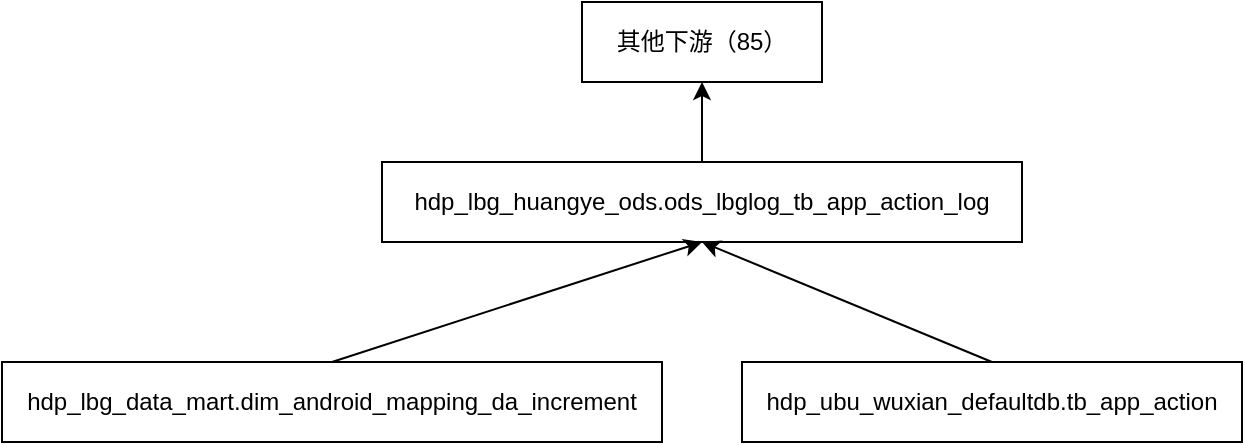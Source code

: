 <mxfile version="20.7.4" type="github">
  <diagram id="ytJ8lXgt14j2ddaneSC4" name="第 1 页">
    <mxGraphModel dx="1434" dy="771" grid="1" gridSize="10" guides="1" tooltips="1" connect="1" arrows="1" fold="1" page="1" pageScale="1" pageWidth="827" pageHeight="1169" math="0" shadow="0">
      <root>
        <mxCell id="0" />
        <mxCell id="1" parent="0" />
        <mxCell id="tu7SV1_enYNrRqPCFXD3-8" style="edgeStyle=none;rounded=0;orthogonalLoop=1;jettySize=auto;html=1;exitX=0.5;exitY=0;exitDx=0;exitDy=0;entryX=0.5;entryY=1;entryDx=0;entryDy=0;" edge="1" parent="1" source="tu7SV1_enYNrRqPCFXD3-1" target="tu7SV1_enYNrRqPCFXD3-7">
          <mxGeometry relative="1" as="geometry" />
        </mxCell>
        <mxCell id="tu7SV1_enYNrRqPCFXD3-1" value="hdp_lbg_huangye_ods.ods_lbglog_tb_app_action_log" style="rounded=0;whiteSpace=wrap;html=1;" vertex="1" parent="1">
          <mxGeometry x="370" y="190" width="320" height="40" as="geometry" />
        </mxCell>
        <mxCell id="tu7SV1_enYNrRqPCFXD3-5" style="rounded=0;orthogonalLoop=1;jettySize=auto;html=1;exitX=0.5;exitY=0;exitDx=0;exitDy=0;entryX=0.5;entryY=1;entryDx=0;entryDy=0;" edge="1" parent="1" source="tu7SV1_enYNrRqPCFXD3-3" target="tu7SV1_enYNrRqPCFXD3-1">
          <mxGeometry relative="1" as="geometry">
            <mxPoint x="530" y="240" as="targetPoint" />
          </mxGeometry>
        </mxCell>
        <mxCell id="tu7SV1_enYNrRqPCFXD3-3" value="hdp_lbg_data_mart.dim_android_mapping_da_increment" style="rounded=0;whiteSpace=wrap;html=1;" vertex="1" parent="1">
          <mxGeometry x="180" y="290" width="330" height="40" as="geometry" />
        </mxCell>
        <mxCell id="tu7SV1_enYNrRqPCFXD3-6" style="edgeStyle=none;rounded=0;orthogonalLoop=1;jettySize=auto;html=1;exitX=0.5;exitY=0;exitDx=0;exitDy=0;entryX=0.5;entryY=1;entryDx=0;entryDy=0;" edge="1" parent="1" source="tu7SV1_enYNrRqPCFXD3-4" target="tu7SV1_enYNrRqPCFXD3-1">
          <mxGeometry relative="1" as="geometry" />
        </mxCell>
        <mxCell id="tu7SV1_enYNrRqPCFXD3-4" value="hdp_ubu_wuxian_defaultdb.tb_app_action" style="rounded=0;whiteSpace=wrap;html=1;" vertex="1" parent="1">
          <mxGeometry x="550" y="290" width="250" height="40" as="geometry" />
        </mxCell>
        <mxCell id="tu7SV1_enYNrRqPCFXD3-7" value="其他下游（85）" style="rounded=0;whiteSpace=wrap;html=1;" vertex="1" parent="1">
          <mxGeometry x="470" y="110" width="120" height="40" as="geometry" />
        </mxCell>
      </root>
    </mxGraphModel>
  </diagram>
</mxfile>
